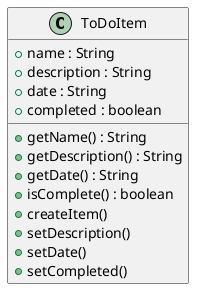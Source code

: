 @startuml
'https://plantuml.com/class-diagram

class ToDoItem {
    +name : String
    +description : String
    +date : String
    +completed : boolean
    +getName() : String
    +getDescription() : String
    +getDate() : String
    +isComplete() : boolean
    +createItem()
    +setDescription()
    +setDate()
    +setCompleted()
}


@enduml